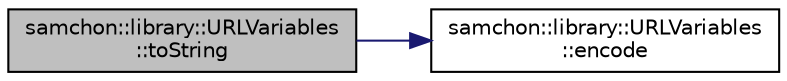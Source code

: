digraph "samchon::library::URLVariables::toString"
{
  edge [fontname="Helvetica",fontsize="10",labelfontname="Helvetica",labelfontsize="10"];
  node [fontname="Helvetica",fontsize="10",shape=record];
  rankdir="LR";
  Node1 [label="samchon::library::URLVariables\l::toString",height=0.2,width=0.4,color="black", fillcolor="grey75", style="filled", fontcolor="black"];
  Node1 -> Node2 [color="midnightblue",fontsize="10",style="solid",fontname="Helvetica"];
  Node2 [label="samchon::library::URLVariables\l::encode",height=0.2,width=0.4,color="black", fillcolor="white", style="filled",URL="$dc/d30/classsamchon_1_1library_1_1URLVariables.html#a367fafe72eb8b72d9b4334b7a989e33a",tooltip="Encode a string into a valid URI. "];
}
